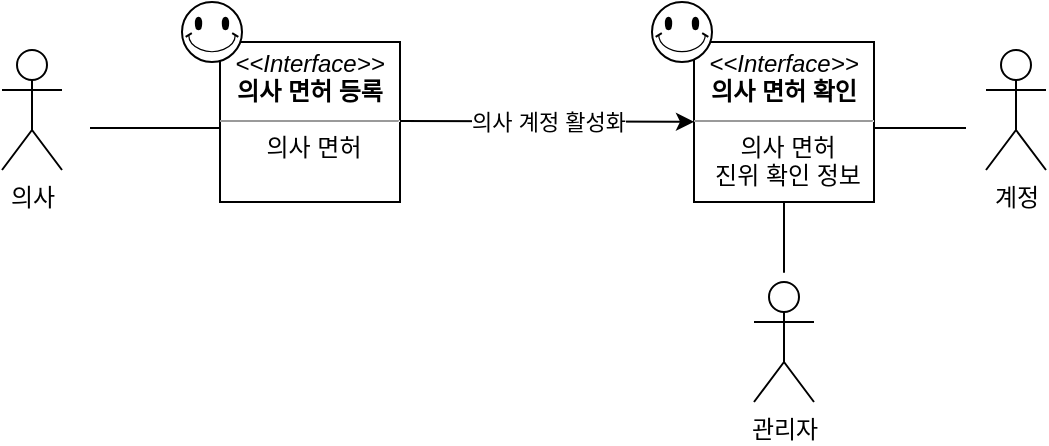 <mxfile version="14.6.1" type="device"><diagram id="nGdMZ5GY3m-vX7_P9omK" name="Page-1"><mxGraphModel dx="2249" dy="762" grid="1" gridSize="10" guides="1" tooltips="1" connect="1" arrows="1" fold="1" page="1" pageScale="1" pageWidth="827" pageHeight="1169" math="0" shadow="0"><root><mxCell id="0"/><mxCell id="1" parent="0"/><mxCell id="mlmi20aHx61x0IROIer9-1" value="관리자" style="shape=umlActor;verticalLabelPosition=bottom;verticalAlign=top;html=1;outlineConnect=0;" vertex="1" parent="1"><mxGeometry x="107" y="740" width="30" height="60" as="geometry"/></mxCell><mxCell id="mlmi20aHx61x0IROIer9-2" value="의사" style="shape=umlActor;verticalLabelPosition=bottom;verticalAlign=top;html=1;outlineConnect=0;" vertex="1" parent="1"><mxGeometry x="-269" y="624" width="30" height="60" as="geometry"/></mxCell><mxCell id="mlmi20aHx61x0IROIer9-3" value="계정" style="shape=umlActor;verticalLabelPosition=bottom;verticalAlign=top;html=1;outlineConnect=0;" vertex="1" parent="1"><mxGeometry x="223" y="624" width="30" height="60" as="geometry"/></mxCell><mxCell id="mlmi20aHx61x0IROIer9-4" value="&lt;p style=&quot;margin: 0px ; margin-top: 4px ; text-align: center&quot;&gt;&lt;i&gt;&amp;lt;&amp;lt;Interface&amp;gt;&amp;gt;&lt;/i&gt;&lt;br&gt;&lt;b&gt;의사 면허 등록&lt;/b&gt;&lt;/p&gt;&lt;hr size=&quot;1&quot;&gt;&lt;p style=&quot;text-align: center ; margin: 0px 0px 0px 4px&quot;&gt;의사 면허&lt;/p&gt;" style="verticalAlign=top;align=left;overflow=fill;fontSize=12;fontFamily=Helvetica;html=1;" vertex="1" parent="1"><mxGeometry x="-160" y="620" width="90" height="80" as="geometry"/></mxCell><mxCell id="mlmi20aHx61x0IROIer9-5" value="&lt;p style=&quot;margin: 4px 0px 0px&quot;&gt;&lt;i&gt;&amp;lt;&amp;lt;Interface&amp;gt;&amp;gt;&lt;/i&gt;&lt;br&gt;&lt;b&gt;의사 면허 확인&lt;/b&gt;&lt;/p&gt;&lt;hr size=&quot;1&quot;&gt;&lt;p style=&quot;margin: 0px ; margin-left: 4px&quot;&gt;의사 면허&lt;/p&gt;&lt;p style=&quot;margin: 0px ; margin-left: 4px&quot;&gt;진위 확인 정보&lt;/p&gt;" style="verticalAlign=top;align=center;overflow=fill;fontSize=12;fontFamily=Helvetica;html=1;" vertex="1" parent="1"><mxGeometry x="77" y="620" width="90" height="80" as="geometry"/></mxCell><mxCell id="mlmi20aHx61x0IROIer9-6" value="" style="endArrow=none;html=1;" edge="1" parent="1"><mxGeometry width="50" height="50" relative="1" as="geometry"><mxPoint x="-225" y="663" as="sourcePoint"/><mxPoint x="-160" y="663" as="targetPoint"/></mxGeometry></mxCell><mxCell id="mlmi20aHx61x0IROIer9-7" value="" style="endArrow=none;html=1;entryX=0.5;entryY=1;entryDx=0;entryDy=0;" edge="1" parent="1" target="mlmi20aHx61x0IROIer9-5"><mxGeometry width="50" height="50" relative="1" as="geometry"><mxPoint x="122" y="720" as="sourcePoint"/><mxPoint x="106" y="760" as="targetPoint"/><Array as="points"><mxPoint x="122" y="740"/></Array></mxGeometry></mxCell><mxCell id="mlmi20aHx61x0IROIer9-8" value="" style="endArrow=none;html=1;" edge="1" parent="1"><mxGeometry width="50" height="50" relative="1" as="geometry"><mxPoint x="167" y="663" as="sourcePoint"/><mxPoint x="213" y="663" as="targetPoint"/></mxGeometry></mxCell><mxCell id="mlmi20aHx61x0IROIer9-9" value="" style="endArrow=classic;html=1;" edge="1" parent="1" target="mlmi20aHx61x0IROIer9-5"><mxGeometry relative="1" as="geometry"><mxPoint x="-70" y="659.5" as="sourcePoint"/><mxPoint x="76" y="660" as="targetPoint"/></mxGeometry></mxCell><mxCell id="mlmi20aHx61x0IROIer9-10" value="의사 계정 활성화" style="edgeLabel;resizable=0;html=1;align=center;verticalAlign=middle;" connectable="0" vertex="1" parent="mlmi20aHx61x0IROIer9-9"><mxGeometry relative="1" as="geometry"/></mxCell><mxCell id="mlmi20aHx61x0IROIer9-11" value="" style="verticalLabelPosition=bottom;verticalAlign=top;html=1;shape=mxgraph.basic.smiley" vertex="1" parent="1"><mxGeometry x="56" y="600" width="30" height="30" as="geometry"/></mxCell><mxCell id="mlmi20aHx61x0IROIer9-12" value="" style="verticalLabelPosition=bottom;verticalAlign=top;html=1;shape=mxgraph.basic.smiley" vertex="1" parent="1"><mxGeometry x="-179" y="600" width="30" height="30" as="geometry"/></mxCell></root></mxGraphModel></diagram></mxfile>